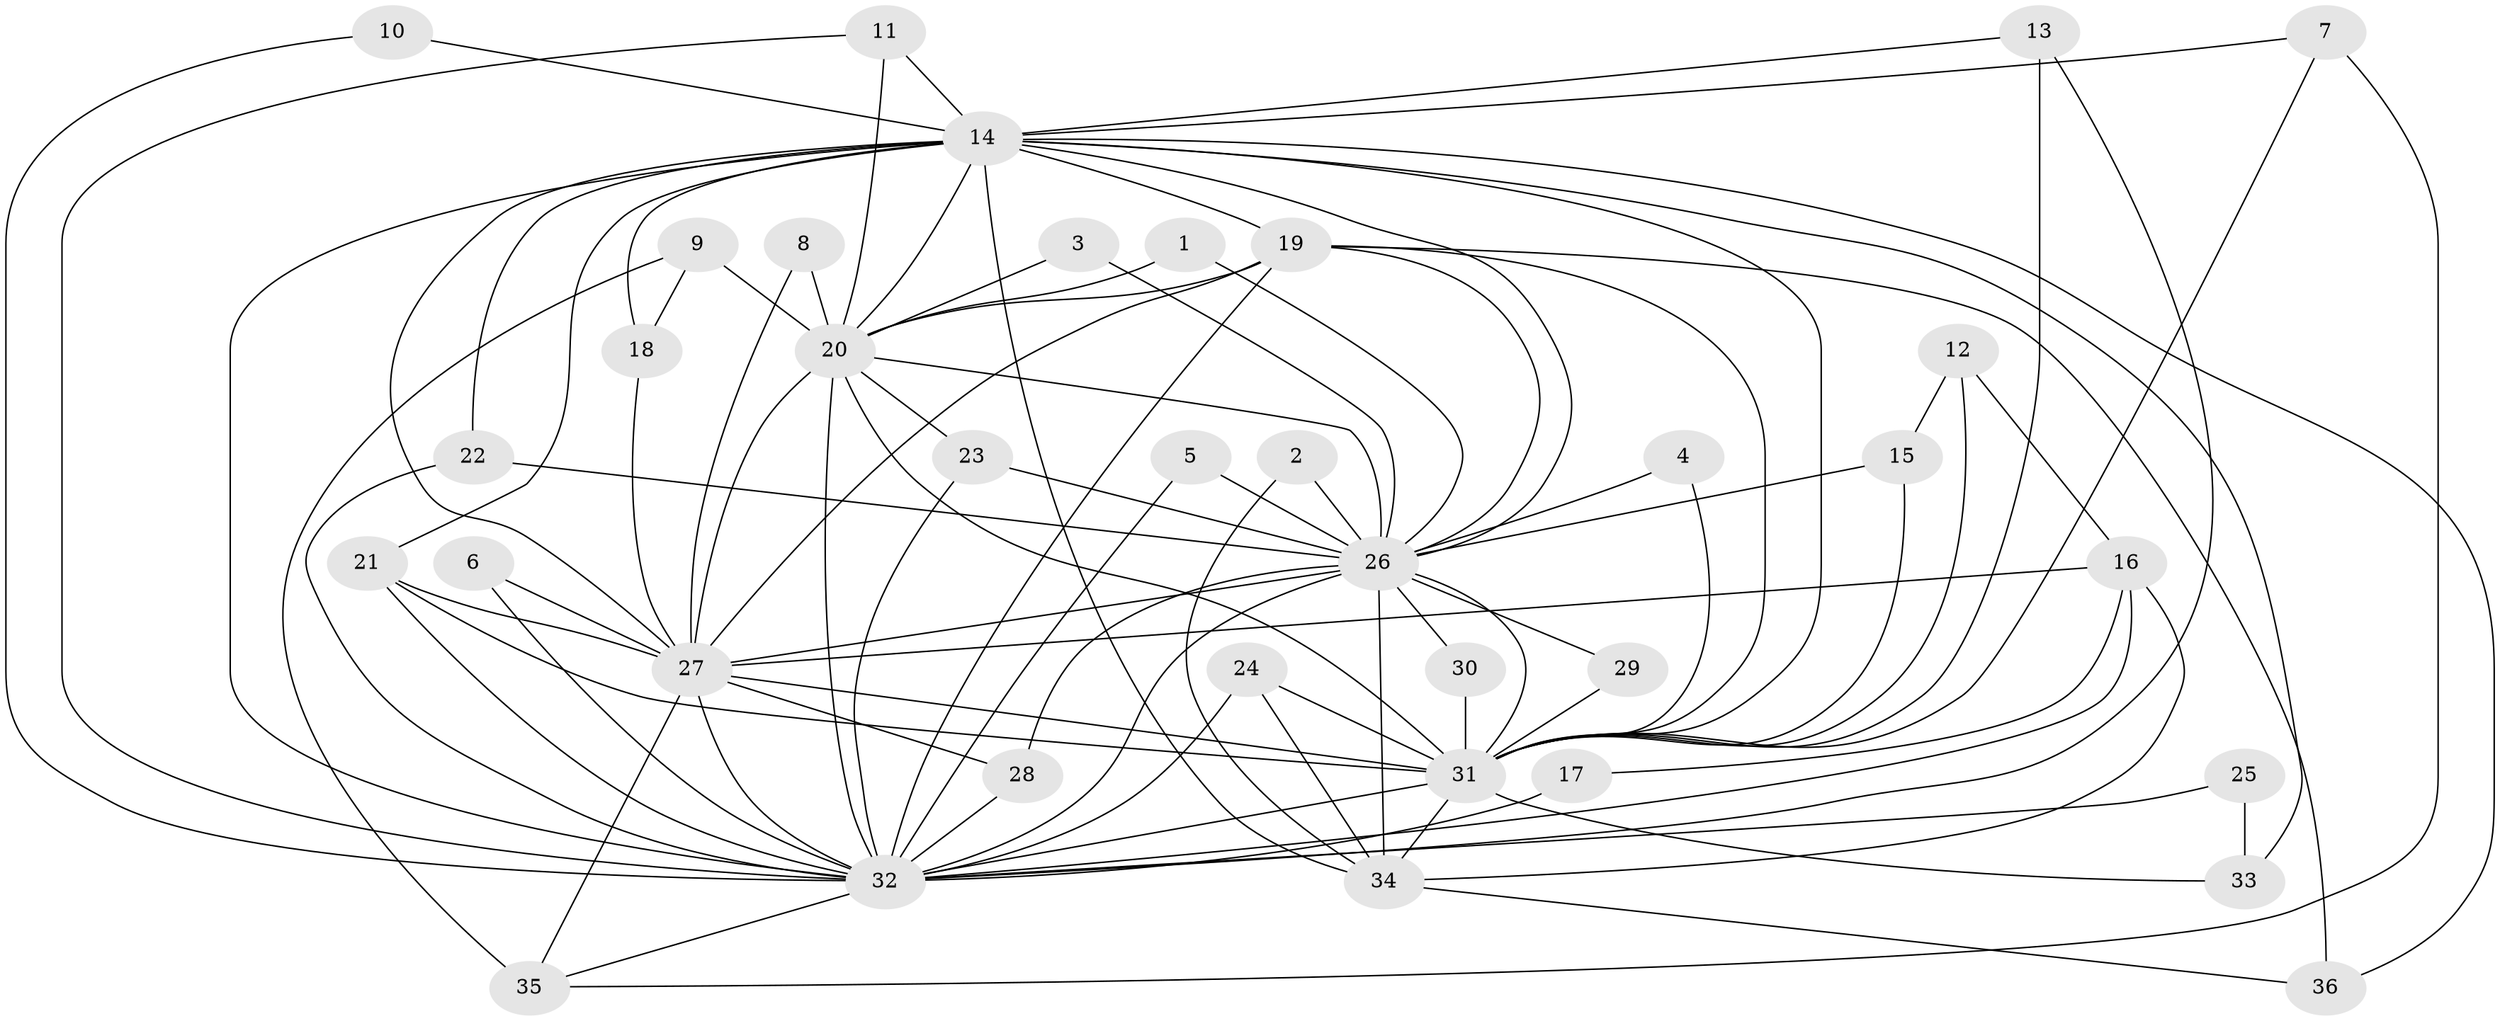 // original degree distribution, {10: 0.014084507042253521, 20: 0.014084507042253521, 19: 0.028169014084507043, 18: 0.014084507042253521, 13: 0.014084507042253521, 17: 0.028169014084507043, 16: 0.014084507042253521, 24: 0.014084507042253521, 2: 0.5070422535211268, 3: 0.19718309859154928, 4: 0.11267605633802817, 5: 0.04225352112676056}
// Generated by graph-tools (version 1.1) at 2025/49/03/09/25 03:49:35]
// undirected, 36 vertices, 93 edges
graph export_dot {
graph [start="1"]
  node [color=gray90,style=filled];
  1;
  2;
  3;
  4;
  5;
  6;
  7;
  8;
  9;
  10;
  11;
  12;
  13;
  14;
  15;
  16;
  17;
  18;
  19;
  20;
  21;
  22;
  23;
  24;
  25;
  26;
  27;
  28;
  29;
  30;
  31;
  32;
  33;
  34;
  35;
  36;
  1 -- 20 [weight=1.0];
  1 -- 26 [weight=1.0];
  2 -- 26 [weight=1.0];
  2 -- 34 [weight=1.0];
  3 -- 20 [weight=1.0];
  3 -- 26 [weight=1.0];
  4 -- 26 [weight=1.0];
  4 -- 31 [weight=1.0];
  5 -- 26 [weight=1.0];
  5 -- 32 [weight=1.0];
  6 -- 27 [weight=1.0];
  6 -- 32 [weight=1.0];
  7 -- 14 [weight=1.0];
  7 -- 31 [weight=1.0];
  7 -- 35 [weight=1.0];
  8 -- 20 [weight=1.0];
  8 -- 27 [weight=1.0];
  9 -- 18 [weight=1.0];
  9 -- 20 [weight=1.0];
  9 -- 35 [weight=1.0];
  10 -- 14 [weight=1.0];
  10 -- 32 [weight=1.0];
  11 -- 14 [weight=1.0];
  11 -- 20 [weight=1.0];
  11 -- 32 [weight=1.0];
  12 -- 15 [weight=1.0];
  12 -- 16 [weight=1.0];
  12 -- 31 [weight=1.0];
  13 -- 14 [weight=1.0];
  13 -- 31 [weight=1.0];
  13 -- 32 [weight=1.0];
  14 -- 18 [weight=1.0];
  14 -- 19 [weight=2.0];
  14 -- 20 [weight=2.0];
  14 -- 21 [weight=1.0];
  14 -- 22 [weight=1.0];
  14 -- 26 [weight=2.0];
  14 -- 27 [weight=3.0];
  14 -- 31 [weight=4.0];
  14 -- 32 [weight=4.0];
  14 -- 33 [weight=2.0];
  14 -- 34 [weight=1.0];
  14 -- 36 [weight=1.0];
  15 -- 26 [weight=1.0];
  15 -- 31 [weight=1.0];
  16 -- 17 [weight=1.0];
  16 -- 27 [weight=2.0];
  16 -- 32 [weight=2.0];
  16 -- 34 [weight=1.0];
  17 -- 32 [weight=2.0];
  18 -- 27 [weight=1.0];
  19 -- 20 [weight=2.0];
  19 -- 26 [weight=1.0];
  19 -- 27 [weight=1.0];
  19 -- 31 [weight=2.0];
  19 -- 32 [weight=2.0];
  19 -- 36 [weight=1.0];
  20 -- 23 [weight=1.0];
  20 -- 26 [weight=1.0];
  20 -- 27 [weight=1.0];
  20 -- 31 [weight=3.0];
  20 -- 32 [weight=2.0];
  21 -- 27 [weight=1.0];
  21 -- 31 [weight=1.0];
  21 -- 32 [weight=1.0];
  22 -- 26 [weight=1.0];
  22 -- 32 [weight=1.0];
  23 -- 26 [weight=1.0];
  23 -- 32 [weight=1.0];
  24 -- 31 [weight=1.0];
  24 -- 32 [weight=1.0];
  24 -- 34 [weight=1.0];
  25 -- 32 [weight=1.0];
  25 -- 33 [weight=1.0];
  26 -- 27 [weight=1.0];
  26 -- 28 [weight=3.0];
  26 -- 29 [weight=1.0];
  26 -- 30 [weight=1.0];
  26 -- 31 [weight=2.0];
  26 -- 32 [weight=2.0];
  26 -- 34 [weight=1.0];
  27 -- 28 [weight=1.0];
  27 -- 31 [weight=3.0];
  27 -- 32 [weight=2.0];
  27 -- 35 [weight=1.0];
  28 -- 32 [weight=1.0];
  29 -- 31 [weight=1.0];
  30 -- 31 [weight=1.0];
  31 -- 32 [weight=5.0];
  31 -- 33 [weight=1.0];
  31 -- 34 [weight=1.0];
  32 -- 35 [weight=1.0];
  34 -- 36 [weight=1.0];
}
